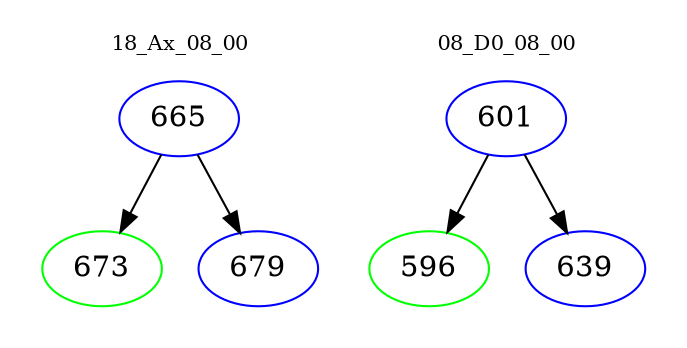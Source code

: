 digraph{
subgraph cluster_0 {
color = white
label = "18_Ax_08_00";
fontsize=10;
T0_665 [label="665", color="blue"]
T0_665 -> T0_673 [color="black"]
T0_673 [label="673", color="green"]
T0_665 -> T0_679 [color="black"]
T0_679 [label="679", color="blue"]
}
subgraph cluster_1 {
color = white
label = "08_D0_08_00";
fontsize=10;
T1_601 [label="601", color="blue"]
T1_601 -> T1_596 [color="black"]
T1_596 [label="596", color="green"]
T1_601 -> T1_639 [color="black"]
T1_639 [label="639", color="blue"]
}
}
